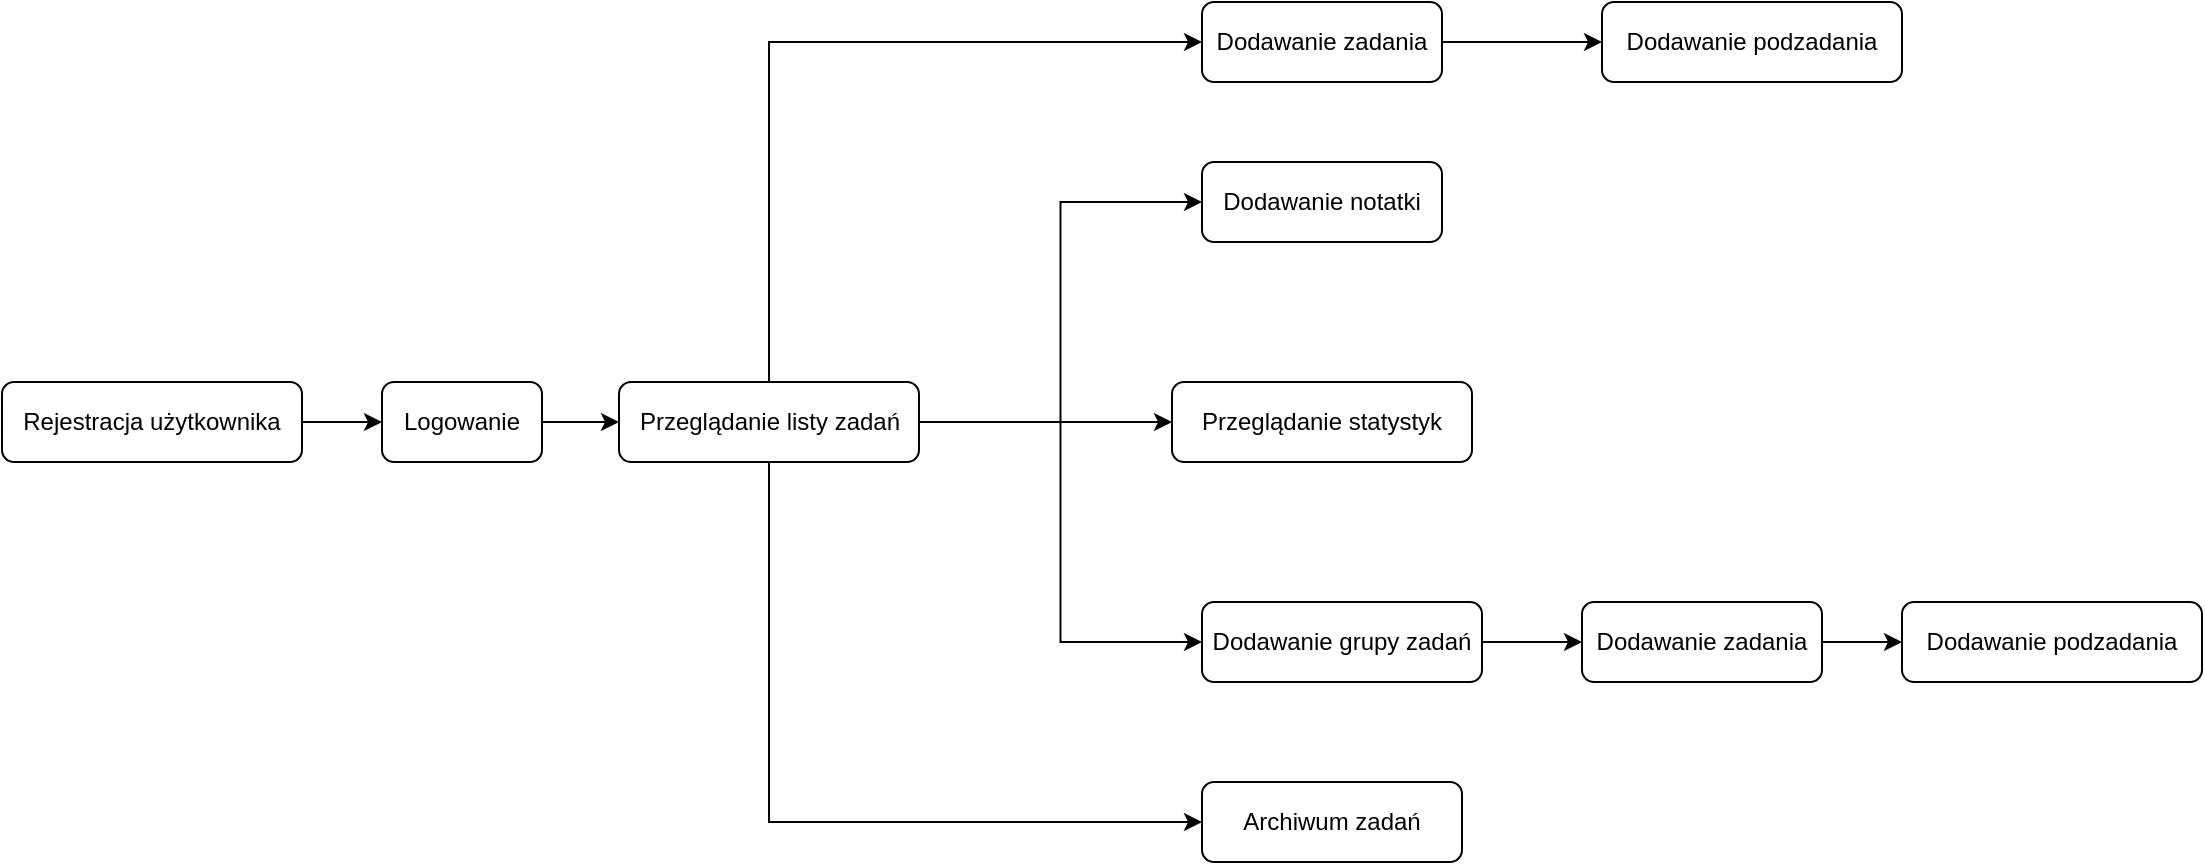 <mxfile version="22.1.11" type="device">
  <diagram name="Strona-1" id="HKxKBT5rqTEsgTpYBSzC">
    <mxGraphModel dx="1161" dy="638" grid="0" gridSize="10" guides="1" tooltips="1" connect="1" arrows="1" fold="1" page="1" pageScale="1" pageWidth="1169" pageHeight="827" math="0" shadow="0">
      <root>
        <mxCell id="0" />
        <mxCell id="1" parent="0" />
        <mxCell id="d-wVs0No-MgAQdT3dUYt-4" value="" style="edgeStyle=orthogonalEdgeStyle;rounded=0;orthogonalLoop=1;jettySize=auto;html=1;" edge="1" parent="1" source="d-wVs0No-MgAQdT3dUYt-2" target="d-wVs0No-MgAQdT3dUYt-3">
          <mxGeometry relative="1" as="geometry" />
        </mxCell>
        <mxCell id="d-wVs0No-MgAQdT3dUYt-2" value="Rejestracja użytkownika" style="rounded=1;whiteSpace=wrap;html=1;" vertex="1" parent="1">
          <mxGeometry x="30" y="220" width="150" height="40" as="geometry" />
        </mxCell>
        <mxCell id="d-wVs0No-MgAQdT3dUYt-6" value="" style="edgeStyle=orthogonalEdgeStyle;rounded=0;orthogonalLoop=1;jettySize=auto;html=1;" edge="1" parent="1" source="d-wVs0No-MgAQdT3dUYt-3" target="d-wVs0No-MgAQdT3dUYt-5">
          <mxGeometry relative="1" as="geometry" />
        </mxCell>
        <mxCell id="d-wVs0No-MgAQdT3dUYt-3" value="Logowanie" style="rounded=1;whiteSpace=wrap;html=1;" vertex="1" parent="1">
          <mxGeometry x="220" y="220" width="80" height="40" as="geometry" />
        </mxCell>
        <mxCell id="d-wVs0No-MgAQdT3dUYt-8" value="" style="edgeStyle=orthogonalEdgeStyle;rounded=0;orthogonalLoop=1;jettySize=auto;html=1;" edge="1" parent="1" source="d-wVs0No-MgAQdT3dUYt-5" target="d-wVs0No-MgAQdT3dUYt-7">
          <mxGeometry relative="1" as="geometry">
            <Array as="points">
              <mxPoint x="414" y="50" />
            </Array>
          </mxGeometry>
        </mxCell>
        <mxCell id="d-wVs0No-MgAQdT3dUYt-15" style="edgeStyle=orthogonalEdgeStyle;rounded=0;orthogonalLoop=1;jettySize=auto;html=1;entryX=0;entryY=0.5;entryDx=0;entryDy=0;" edge="1" parent="1" source="d-wVs0No-MgAQdT3dUYt-5" target="d-wVs0No-MgAQdT3dUYt-14">
          <mxGeometry relative="1" as="geometry" />
        </mxCell>
        <mxCell id="d-wVs0No-MgAQdT3dUYt-68" style="edgeStyle=orthogonalEdgeStyle;rounded=0;orthogonalLoop=1;jettySize=auto;html=1;" edge="1" parent="1" source="d-wVs0No-MgAQdT3dUYt-5" target="d-wVs0No-MgAQdT3dUYt-69">
          <mxGeometry relative="1" as="geometry">
            <mxPoint x="650" y="240" as="targetPoint" />
          </mxGeometry>
        </mxCell>
        <mxCell id="d-wVs0No-MgAQdT3dUYt-70" style="edgeStyle=orthogonalEdgeStyle;rounded=0;orthogonalLoop=1;jettySize=auto;html=1;entryX=0;entryY=0.5;entryDx=0;entryDy=0;" edge="1" parent="1" target="d-wVs0No-MgAQdT3dUYt-71">
          <mxGeometry relative="1" as="geometry">
            <mxPoint x="605" y="480" as="targetPoint" />
            <mxPoint x="413.5" y="250" as="sourcePoint" />
            <Array as="points">
              <mxPoint x="414" y="440" />
            </Array>
          </mxGeometry>
        </mxCell>
        <mxCell id="d-wVs0No-MgAQdT3dUYt-72" style="edgeStyle=orthogonalEdgeStyle;rounded=0;orthogonalLoop=1;jettySize=auto;html=1;entryX=0;entryY=0.5;entryDx=0;entryDy=0;" edge="1" parent="1" source="d-wVs0No-MgAQdT3dUYt-5" target="d-wVs0No-MgAQdT3dUYt-73">
          <mxGeometry relative="1" as="geometry">
            <mxPoint x="413.5" y="480" as="targetPoint" />
          </mxGeometry>
        </mxCell>
        <mxCell id="d-wVs0No-MgAQdT3dUYt-5" value="Przeglądanie listy zadań" style="whiteSpace=wrap;html=1;rounded=1;" vertex="1" parent="1">
          <mxGeometry x="338.5" y="220" width="150" height="40" as="geometry" />
        </mxCell>
        <mxCell id="d-wVs0No-MgAQdT3dUYt-67" value="" style="edgeStyle=orthogonalEdgeStyle;rounded=0;orthogonalLoop=1;jettySize=auto;html=1;" edge="1" parent="1" source="d-wVs0No-MgAQdT3dUYt-7" target="d-wVs0No-MgAQdT3dUYt-66">
          <mxGeometry relative="1" as="geometry" />
        </mxCell>
        <mxCell id="d-wVs0No-MgAQdT3dUYt-7" value="Dodawanie zadania" style="whiteSpace=wrap;html=1;rounded=1;" vertex="1" parent="1">
          <mxGeometry x="630" y="30" width="120" height="40" as="geometry" />
        </mxCell>
        <mxCell id="d-wVs0No-MgAQdT3dUYt-14" value="Dodawanie notatki" style="rounded=1;whiteSpace=wrap;html=1;" vertex="1" parent="1">
          <mxGeometry x="630" y="110" width="120" height="40" as="geometry" />
        </mxCell>
        <mxCell id="d-wVs0No-MgAQdT3dUYt-66" value="Dodawanie podzadania" style="whiteSpace=wrap;html=1;rounded=1;" vertex="1" parent="1">
          <mxGeometry x="830" y="30" width="150" height="40" as="geometry" />
        </mxCell>
        <mxCell id="d-wVs0No-MgAQdT3dUYt-69" value="Przeglądanie statystyk" style="rounded=1;whiteSpace=wrap;html=1;" vertex="1" parent="1">
          <mxGeometry x="615" y="220" width="150" height="40" as="geometry" />
        </mxCell>
        <mxCell id="d-wVs0No-MgAQdT3dUYt-71" value="Archiwum zadań" style="rounded=1;whiteSpace=wrap;html=1;" vertex="1" parent="1">
          <mxGeometry x="630" y="420" width="130" height="40" as="geometry" />
        </mxCell>
        <mxCell id="d-wVs0No-MgAQdT3dUYt-77" style="edgeStyle=orthogonalEdgeStyle;rounded=0;orthogonalLoop=1;jettySize=auto;html=1;" edge="1" parent="1" source="d-wVs0No-MgAQdT3dUYt-73" target="d-wVs0No-MgAQdT3dUYt-75">
          <mxGeometry relative="1" as="geometry" />
        </mxCell>
        <mxCell id="d-wVs0No-MgAQdT3dUYt-73" value="Dodawanie grupy zadań" style="rounded=1;whiteSpace=wrap;html=1;" vertex="1" parent="1">
          <mxGeometry x="630" y="330" width="140" height="40" as="geometry" />
        </mxCell>
        <mxCell id="d-wVs0No-MgAQdT3dUYt-74" style="edgeStyle=orthogonalEdgeStyle;rounded=0;orthogonalLoop=1;jettySize=auto;html=1;exitX=0.5;exitY=1;exitDx=0;exitDy=0;" edge="1" parent="1" source="d-wVs0No-MgAQdT3dUYt-73" target="d-wVs0No-MgAQdT3dUYt-73">
          <mxGeometry relative="1" as="geometry" />
        </mxCell>
        <mxCell id="d-wVs0No-MgAQdT3dUYt-78" style="edgeStyle=orthogonalEdgeStyle;rounded=0;orthogonalLoop=1;jettySize=auto;html=1;" edge="1" parent="1" source="d-wVs0No-MgAQdT3dUYt-75" target="d-wVs0No-MgAQdT3dUYt-76">
          <mxGeometry relative="1" as="geometry" />
        </mxCell>
        <mxCell id="d-wVs0No-MgAQdT3dUYt-75" value="Dodawanie zadania" style="whiteSpace=wrap;html=1;rounded=1;" vertex="1" parent="1">
          <mxGeometry x="820" y="330" width="120" height="40" as="geometry" />
        </mxCell>
        <mxCell id="d-wVs0No-MgAQdT3dUYt-76" value="Dodawanie podzadania" style="whiteSpace=wrap;html=1;rounded=1;" vertex="1" parent="1">
          <mxGeometry x="980" y="330" width="150" height="40" as="geometry" />
        </mxCell>
      </root>
    </mxGraphModel>
  </diagram>
</mxfile>
